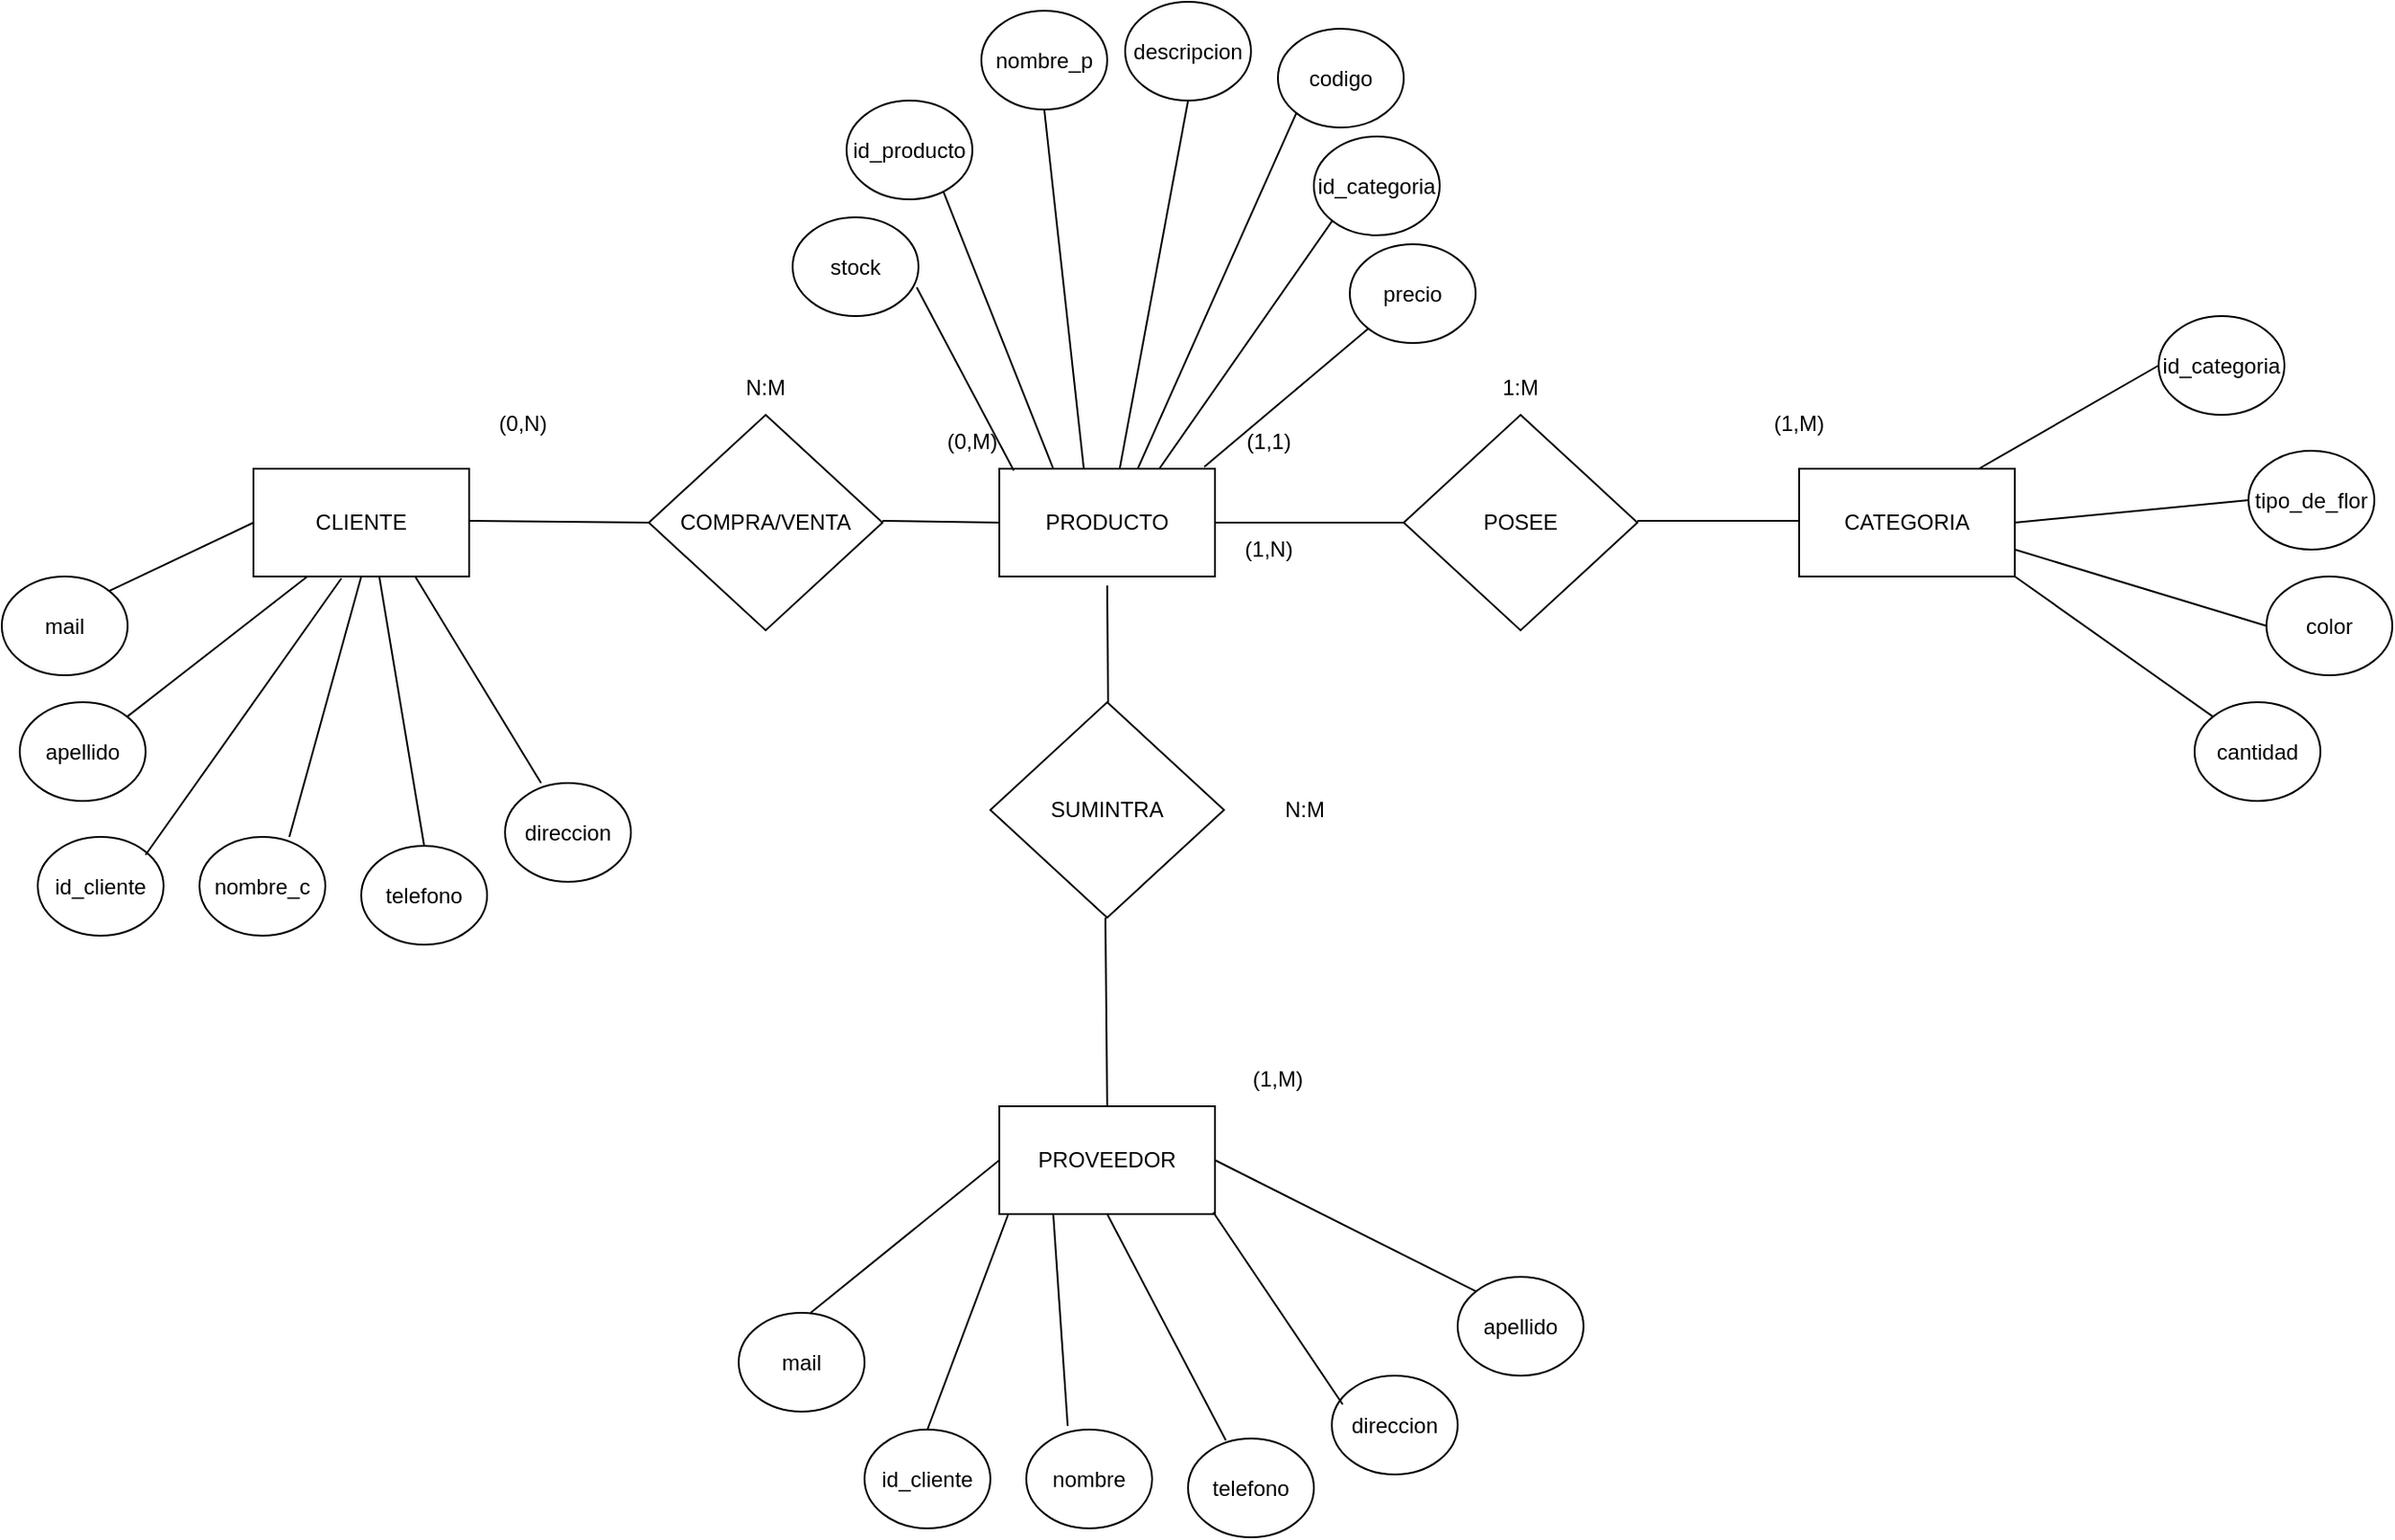 <mxfile version="24.7.17">
  <diagram id="R2lEEEUBdFMjLlhIrx00" name="Page-1">
    <mxGraphModel dx="2540" dy="507" grid="1" gridSize="10" guides="1" tooltips="1" connect="1" arrows="1" fold="1" page="1" pageScale="1" pageWidth="1600" pageHeight="900" math="0" shadow="0" extFonts="Permanent Marker^https://fonts.googleapis.com/css?family=Permanent+Marker">
      <root>
        <mxCell id="0" />
        <mxCell id="1" parent="0" />
        <mxCell id="2mzzfJ-oHKhtm6HfZq-x-1" value="CATEGORIA" style="rounded=0;whiteSpace=wrap;html=1;" parent="1" vertex="1">
          <mxGeometry x="980" y="305" width="120" height="60" as="geometry" />
        </mxCell>
        <mxCell id="2mzzfJ-oHKhtm6HfZq-x-2" value="PROVEEDOR" style="rounded=0;whiteSpace=wrap;html=1;" parent="1" vertex="1">
          <mxGeometry x="535" y="660" width="120" height="60" as="geometry" />
        </mxCell>
        <mxCell id="2mzzfJ-oHKhtm6HfZq-x-3" value="PRODUCTO" style="rounded=0;whiteSpace=wrap;html=1;" parent="1" vertex="1">
          <mxGeometry x="535" y="305" width="120" height="60" as="geometry" />
        </mxCell>
        <mxCell id="2mzzfJ-oHKhtm6HfZq-x-4" value="CLIENTE" style="rounded=0;whiteSpace=wrap;html=1;" parent="1" vertex="1">
          <mxGeometry x="120" y="305" width="120" height="60" as="geometry" />
        </mxCell>
        <mxCell id="2mzzfJ-oHKhtm6HfZq-x-6" value="COMPRA/VENTA" style="rhombus;whiteSpace=wrap;html=1;" parent="1" vertex="1">
          <mxGeometry x="340" y="275" width="130" height="120" as="geometry" />
        </mxCell>
        <mxCell id="2mzzfJ-oHKhtm6HfZq-x-7" value="SUMINTRA" style="rhombus;whiteSpace=wrap;html=1;" parent="1" vertex="1">
          <mxGeometry x="530" y="435" width="130" height="120" as="geometry" />
        </mxCell>
        <mxCell id="2mzzfJ-oHKhtm6HfZq-x-8" value="(0,M)" style="text;html=1;align=center;verticalAlign=middle;whiteSpace=wrap;rounded=0;" parent="1" vertex="1">
          <mxGeometry x="490" y="275" width="60" height="30" as="geometry" />
        </mxCell>
        <mxCell id="2mzzfJ-oHKhtm6HfZq-x-9" value="(0,N)&lt;span style=&quot;color: rgba(0, 0, 0, 0); font-family: monospace; font-size: 0px; text-align: start; text-wrap: nowrap;&quot;&gt;%3CmxGraphModel%3E%3Croot%3E%3CmxCell%20id%3D%220%22%2F%3E%3CmxCell%20id%3D%221%22%20parent%3D%220%22%2F%3E%3CmxCell%20id%3D%222%22%20value%3D%22(0%3AM)%22%20style%3D%22text%3Bhtml%3D1%3Balign%3Dcenter%3BverticalAlign%3Dmiddle%3BwhiteSpace%3Dwrap%3Brounded%3D0%3B%22%20vertex%3D%221%22%20parent%3D%221%22%3E%3CmxGeometry%20x%3D%22440%22%20y%3D%2230%22%20width%3D%2260%22%20height%3D%2230%22%20as%3D%22geometry%22%2F%3E%3C%2FmxCell%3E%3C%2Froot%3E%3C%2FmxGraphModel%3E&lt;/span&gt;&lt;span style=&quot;color: rgba(0, 0, 0, 0); font-family: monospace; font-size: 0px; text-align: start; text-wrap: nowrap;&quot;&gt;%3CmxGraphModel%3E%3Croot%3E%3CmxCell%20id%3D%220%22%2F%3E%3CmxCell%20id%3D%221%22%20parent%3D%220%22%2F%3E%3CmxCell%20id%3D%222%22%20value%3D%22(0%3AM)%22%20style%3D%22text%3Bhtml%3D1%3Balign%3Dcenter%3BverticalAlign%3Dmiddle%3BwhiteSpace%3Dwrap%3Brounded%3D0%3B%22%20vertex%3D%221%22%20parent%3D%221%22%3E%3CmxGeometry%20x%3D%22440%22%20y%3D%2230%22%20width%3D%2260%22%20height%3D%2230%22%20as%3D%22geometry%22%2F%3E%3C%2FmxCell%3E%3C%2Froot%3E%3C%2FmxGraphModel%3E&lt;/span&gt;" style="text;html=1;align=center;verticalAlign=middle;whiteSpace=wrap;rounded=0;" parent="1" vertex="1">
          <mxGeometry x="240" y="265" width="60" height="30" as="geometry" />
        </mxCell>
        <mxCell id="2mzzfJ-oHKhtm6HfZq-x-10" value="N:M" style="text;html=1;align=center;verticalAlign=middle;whiteSpace=wrap;rounded=0;" parent="1" vertex="1">
          <mxGeometry x="375" y="245" width="60" height="30" as="geometry" />
        </mxCell>
        <mxCell id="2mzzfJ-oHKhtm6HfZq-x-11" value="(1,M)" style="text;html=1;align=center;verticalAlign=middle;whiteSpace=wrap;rounded=0;" parent="1" vertex="1">
          <mxGeometry x="660" y="630" width="60" height="30" as="geometry" />
        </mxCell>
        <mxCell id="2mzzfJ-oHKhtm6HfZq-x-12" value="(1,N)" style="text;html=1;align=center;verticalAlign=middle;whiteSpace=wrap;rounded=0;" parent="1" vertex="1">
          <mxGeometry x="655" y="335" width="60" height="30" as="geometry" />
        </mxCell>
        <mxCell id="2mzzfJ-oHKhtm6HfZq-x-13" value="N:M" style="text;html=1;align=center;verticalAlign=middle;whiteSpace=wrap;rounded=0;" parent="1" vertex="1">
          <mxGeometry x="675" y="480" width="60" height="30" as="geometry" />
        </mxCell>
        <mxCell id="EavHr8gElBmVzz6gud4E-1" value="id_cliente" style="ellipse;whiteSpace=wrap;html=1;" vertex="1" parent="1">
          <mxGeometry y="510" width="70" height="55" as="geometry" />
        </mxCell>
        <mxCell id="EavHr8gElBmVzz6gud4E-2" value="nombre_c" style="ellipse;whiteSpace=wrap;html=1;" vertex="1" parent="1">
          <mxGeometry x="90" y="510" width="70" height="55" as="geometry" />
        </mxCell>
        <mxCell id="EavHr8gElBmVzz6gud4E-3" value="apellido" style="ellipse;whiteSpace=wrap;html=1;" vertex="1" parent="1">
          <mxGeometry x="-10" y="435" width="70" height="55" as="geometry" />
        </mxCell>
        <mxCell id="EavHr8gElBmVzz6gud4E-4" value="telefono&lt;span style=&quot;color: rgba(0, 0, 0, 0); font-family: monospace; font-size: 0px; text-align: start; text-wrap: nowrap;&quot;&gt;%3CmxGraphModel%3E%3Croot%3E%3CmxCell%20id%3D%220%22%2F%3E%3CmxCell%20id%3D%221%22%20parent%3D%220%22%2F%3E%3CmxCell%20id%3D%222%22%20value%3D%22apellido%22%20style%3D%22ellipse%3BwhiteSpace%3Dwrap%3Bhtml%3D1%3B%22%20vertex%3D%221%22%20parent%3D%221%22%3E%3CmxGeometry%20x%3D%22-70%22%20y%3D%22200%22%20width%3D%2270%22%20height%3D%2255%22%20as%3D%22geometry%22%2F%3E%3C%2FmxCell%3E%3C%2Froot%3E%3C%2FmxGraphModel%3E&lt;/span&gt;" style="ellipse;whiteSpace=wrap;html=1;" vertex="1" parent="1">
          <mxGeometry x="180" y="515" width="70" height="55" as="geometry" />
        </mxCell>
        <mxCell id="EavHr8gElBmVzz6gud4E-5" value="mail" style="ellipse;whiteSpace=wrap;html=1;" vertex="1" parent="1">
          <mxGeometry x="-20" y="365" width="70" height="55" as="geometry" />
        </mxCell>
        <mxCell id="EavHr8gElBmVzz6gud4E-6" value="direccion" style="ellipse;whiteSpace=wrap;html=1;" vertex="1" parent="1">
          <mxGeometry x="260" y="480" width="70" height="55" as="geometry" />
        </mxCell>
        <mxCell id="EavHr8gElBmVzz6gud4E-7" value="id_cliente" style="ellipse;whiteSpace=wrap;html=1;" vertex="1" parent="1">
          <mxGeometry x="460" y="840" width="70" height="55" as="geometry" />
        </mxCell>
        <mxCell id="EavHr8gElBmVzz6gud4E-8" value="nombre" style="ellipse;whiteSpace=wrap;html=1;" vertex="1" parent="1">
          <mxGeometry x="550" y="840" width="70" height="55" as="geometry" />
        </mxCell>
        <mxCell id="EavHr8gElBmVzz6gud4E-9" value="apellido" style="ellipse;whiteSpace=wrap;html=1;" vertex="1" parent="1">
          <mxGeometry x="790" y="755" width="70" height="55" as="geometry" />
        </mxCell>
        <mxCell id="EavHr8gElBmVzz6gud4E-10" value="telefono&lt;span style=&quot;color: rgba(0, 0, 0, 0); font-family: monospace; font-size: 0px; text-align: start; text-wrap: nowrap;&quot;&gt;%3CmxGraphModel%3E%3Croot%3E%3CmxCell%20id%3D%220%22%2F%3E%3CmxCell%20id%3D%221%22%20parent%3D%220%22%2F%3E%3CmxCell%20id%3D%222%22%20value%3D%22apellido%22%20style%3D%22ellipse%3BwhiteSpace%3Dwrap%3Bhtml%3D1%3B%22%20vertex%3D%221%22%20parent%3D%221%22%3E%3CmxGeometry%20x%3D%22-70%22%20y%3D%22200%22%20width%3D%2270%22%20height%3D%2255%22%20as%3D%22geometry%22%2F%3E%3C%2FmxCell%3E%3C%2Froot%3E%3C%2FmxGraphModel%3E&lt;/span&gt;" style="ellipse;whiteSpace=wrap;html=1;" vertex="1" parent="1">
          <mxGeometry x="640" y="845" width="70" height="55" as="geometry" />
        </mxCell>
        <mxCell id="EavHr8gElBmVzz6gud4E-11" value="mail" style="ellipse;whiteSpace=wrap;html=1;" vertex="1" parent="1">
          <mxGeometry x="390" y="775" width="70" height="55" as="geometry" />
        </mxCell>
        <mxCell id="EavHr8gElBmVzz6gud4E-12" value="direccion" style="ellipse;whiteSpace=wrap;html=1;" vertex="1" parent="1">
          <mxGeometry x="720" y="810" width="70" height="55" as="geometry" />
        </mxCell>
        <mxCell id="EavHr8gElBmVzz6gud4E-13" value="id_producto" style="ellipse;whiteSpace=wrap;html=1;" vertex="1" parent="1">
          <mxGeometry x="450" y="100" width="70" height="55" as="geometry" />
        </mxCell>
        <mxCell id="EavHr8gElBmVzz6gud4E-14" value="nombre_p" style="ellipse;whiteSpace=wrap;html=1;" vertex="1" parent="1">
          <mxGeometry x="525" y="50" width="70" height="55" as="geometry" />
        </mxCell>
        <mxCell id="EavHr8gElBmVzz6gud4E-15" value="descripcion" style="ellipse;whiteSpace=wrap;html=1;" vertex="1" parent="1">
          <mxGeometry x="605" y="45" width="70" height="55" as="geometry" />
        </mxCell>
        <mxCell id="EavHr8gElBmVzz6gud4E-16" value="codigo" style="ellipse;whiteSpace=wrap;html=1;" vertex="1" parent="1">
          <mxGeometry x="690" y="60" width="70" height="55" as="geometry" />
        </mxCell>
        <mxCell id="EavHr8gElBmVzz6gud4E-17" value="stock" style="ellipse;whiteSpace=wrap;html=1;" vertex="1" parent="1">
          <mxGeometry x="420" y="165" width="70" height="55" as="geometry" />
        </mxCell>
        <mxCell id="EavHr8gElBmVzz6gud4E-18" value="id_categoria" style="ellipse;whiteSpace=wrap;html=1;" vertex="1" parent="1">
          <mxGeometry x="710" y="120" width="70" height="55" as="geometry" />
        </mxCell>
        <mxCell id="EavHr8gElBmVzz6gud4E-19" value="precio" style="ellipse;whiteSpace=wrap;html=1;" vertex="1" parent="1">
          <mxGeometry x="730" y="180" width="70" height="55" as="geometry" />
        </mxCell>
        <mxCell id="EavHr8gElBmVzz6gud4E-20" value="POSEE" style="rhombus;whiteSpace=wrap;html=1;" vertex="1" parent="1">
          <mxGeometry x="760" y="275" width="130" height="120" as="geometry" />
        </mxCell>
        <mxCell id="EavHr8gElBmVzz6gud4E-22" value="(1,M)" style="text;html=1;align=center;verticalAlign=middle;whiteSpace=wrap;rounded=0;" vertex="1" parent="1">
          <mxGeometry x="950" y="265" width="60" height="30" as="geometry" />
        </mxCell>
        <mxCell id="EavHr8gElBmVzz6gud4E-23" value="(1,1)" style="text;html=1;align=center;verticalAlign=middle;whiteSpace=wrap;rounded=0;" vertex="1" parent="1">
          <mxGeometry x="655" y="275" width="60" height="30" as="geometry" />
        </mxCell>
        <mxCell id="EavHr8gElBmVzz6gud4E-24" value="1:M" style="text;html=1;align=center;verticalAlign=middle;whiteSpace=wrap;rounded=0;" vertex="1" parent="1">
          <mxGeometry x="795" y="245" width="60" height="30" as="geometry" />
        </mxCell>
        <mxCell id="EavHr8gElBmVzz6gud4E-25" value="id_categoria" style="ellipse;whiteSpace=wrap;html=1;" vertex="1" parent="1">
          <mxGeometry x="1180" y="220" width="70" height="55" as="geometry" />
        </mxCell>
        <mxCell id="EavHr8gElBmVzz6gud4E-26" value="tipo_de_flor" style="ellipse;whiteSpace=wrap;html=1;" vertex="1" parent="1">
          <mxGeometry x="1230" y="295" width="70" height="55" as="geometry" />
        </mxCell>
        <mxCell id="EavHr8gElBmVzz6gud4E-27" value="color" style="ellipse;whiteSpace=wrap;html=1;" vertex="1" parent="1">
          <mxGeometry x="1240" y="365" width="70" height="55" as="geometry" />
        </mxCell>
        <mxCell id="EavHr8gElBmVzz6gud4E-28" value="cantidad" style="ellipse;whiteSpace=wrap;html=1;" vertex="1" parent="1">
          <mxGeometry x="1200" y="435" width="70" height="55" as="geometry" />
        </mxCell>
        <mxCell id="EavHr8gElBmVzz6gud4E-29" value="" style="endArrow=none;html=1;rounded=0;exitX=0;exitY=0.5;exitDx=0;exitDy=0;" edge="1" parent="1" source="2mzzfJ-oHKhtm6HfZq-x-6">
          <mxGeometry width="50" height="50" relative="1" as="geometry">
            <mxPoint x="330" y="334" as="sourcePoint" />
            <mxPoint x="240" y="334" as="targetPoint" />
          </mxGeometry>
        </mxCell>
        <mxCell id="EavHr8gElBmVzz6gud4E-30" value="" style="endArrow=none;html=1;rounded=0;exitX=0;exitY=0.5;exitDx=0;exitDy=0;" edge="1" parent="1" source="2mzzfJ-oHKhtm6HfZq-x-3">
          <mxGeometry width="50" height="50" relative="1" as="geometry">
            <mxPoint x="530" y="334" as="sourcePoint" />
            <mxPoint x="470" y="334" as="targetPoint" />
          </mxGeometry>
        </mxCell>
        <mxCell id="EavHr8gElBmVzz6gud4E-31" value="" style="endArrow=none;html=1;rounded=0;exitX=0;exitY=0.5;exitDx=0;exitDy=0;entryX=0;entryY=0;entryDx=0;entryDy=0;" edge="1" parent="1" source="EavHr8gElBmVzz6gud4E-20" target="2mzzfJ-oHKhtm6HfZq-x-12">
          <mxGeometry width="50" height="50" relative="1" as="geometry">
            <mxPoint x="730" y="336" as="sourcePoint" />
            <mxPoint x="665" y="335" as="targetPoint" />
          </mxGeometry>
        </mxCell>
        <mxCell id="EavHr8gElBmVzz6gud4E-32" value="" style="endArrow=none;html=1;rounded=0;entryX=0;entryY=0;entryDx=0;entryDy=0;" edge="1" parent="1">
          <mxGeometry width="50" height="50" relative="1" as="geometry">
            <mxPoint x="980" y="334" as="sourcePoint" />
            <mxPoint x="890" y="334" as="targetPoint" />
          </mxGeometry>
        </mxCell>
        <mxCell id="EavHr8gElBmVzz6gud4E-33" value="" style="endArrow=none;html=1;rounded=0;exitX=0.5;exitY=0;exitDx=0;exitDy=0;" edge="1" parent="1" source="2mzzfJ-oHKhtm6HfZq-x-2">
          <mxGeometry width="50" height="50" relative="1" as="geometry">
            <mxPoint x="594" y="625" as="sourcePoint" />
            <mxPoint x="594" y="555" as="targetPoint" />
          </mxGeometry>
        </mxCell>
        <mxCell id="EavHr8gElBmVzz6gud4E-34" value="" style="endArrow=none;html=1;rounded=0;" edge="1" parent="1">
          <mxGeometry width="50" height="50" relative="1" as="geometry">
            <mxPoint x="595.5" y="435" as="sourcePoint" />
            <mxPoint x="595" y="370" as="targetPoint" />
          </mxGeometry>
        </mxCell>
        <mxCell id="EavHr8gElBmVzz6gud4E-35" value="" style="endArrow=none;html=1;rounded=0;entryX=0.25;entryY=1;entryDx=0;entryDy=0;exitX=1;exitY=0;exitDx=0;exitDy=0;" edge="1" parent="1" source="EavHr8gElBmVzz6gud4E-3" target="2mzzfJ-oHKhtm6HfZq-x-4">
          <mxGeometry width="50" height="50" relative="1" as="geometry">
            <mxPoint x="60" y="450" as="sourcePoint" />
            <mxPoint x="110" y="400" as="targetPoint" />
          </mxGeometry>
        </mxCell>
        <mxCell id="EavHr8gElBmVzz6gud4E-36" value="" style="endArrow=none;html=1;rounded=0;entryX=0.408;entryY=1.017;entryDx=0;entryDy=0;entryPerimeter=0;" edge="1" parent="1" target="2mzzfJ-oHKhtm6HfZq-x-4">
          <mxGeometry width="50" height="50" relative="1" as="geometry">
            <mxPoint x="60" y="520" as="sourcePoint" />
            <mxPoint x="110" y="470" as="targetPoint" />
          </mxGeometry>
        </mxCell>
        <mxCell id="EavHr8gElBmVzz6gud4E-37" value="" style="endArrow=none;html=1;rounded=0;entryX=0;entryY=0.5;entryDx=0;entryDy=0;exitX=1;exitY=0;exitDx=0;exitDy=0;" edge="1" parent="1" source="EavHr8gElBmVzz6gud4E-5" target="2mzzfJ-oHKhtm6HfZq-x-4">
          <mxGeometry width="50" height="50" relative="1" as="geometry">
            <mxPoint x="50" y="377.5" as="sourcePoint" />
            <mxPoint x="110" y="322.5" as="targetPoint" />
          </mxGeometry>
        </mxCell>
        <mxCell id="EavHr8gElBmVzz6gud4E-38" value="" style="endArrow=none;html=1;rounded=0;entryX=0.286;entryY=0;entryDx=0;entryDy=0;exitX=0.75;exitY=1;exitDx=0;exitDy=0;entryPerimeter=0;" edge="1" parent="1" source="2mzzfJ-oHKhtm6HfZq-x-4" target="EavHr8gElBmVzz6gud4E-6">
          <mxGeometry width="50" height="50" relative="1" as="geometry">
            <mxPoint x="210" y="435" as="sourcePoint" />
            <mxPoint x="280" y="392.5" as="targetPoint" />
          </mxGeometry>
        </mxCell>
        <mxCell id="EavHr8gElBmVzz6gud4E-39" value="" style="endArrow=none;html=1;rounded=0;exitX=0.75;exitY=1;exitDx=0;exitDy=0;entryX=0.5;entryY=0;entryDx=0;entryDy=0;" edge="1" parent="1" target="EavHr8gElBmVzz6gud4E-4">
          <mxGeometry width="50" height="50" relative="1" as="geometry">
            <mxPoint x="190" y="365" as="sourcePoint" />
            <mxPoint x="210" y="510" as="targetPoint" />
          </mxGeometry>
        </mxCell>
        <mxCell id="EavHr8gElBmVzz6gud4E-40" value="" style="endArrow=none;html=1;rounded=0;exitX=0.75;exitY=1;exitDx=0;exitDy=0;entryX=0.714;entryY=0;entryDx=0;entryDy=0;entryPerimeter=0;" edge="1" parent="1" target="EavHr8gElBmVzz6gud4E-2">
          <mxGeometry width="50" height="50" relative="1" as="geometry">
            <mxPoint x="180" y="365" as="sourcePoint" />
            <mxPoint x="200" y="510" as="targetPoint" />
          </mxGeometry>
        </mxCell>
        <mxCell id="EavHr8gElBmVzz6gud4E-41" value="" style="endArrow=none;html=1;rounded=0;exitX=0.95;exitY=-0.017;exitDx=0;exitDy=0;exitPerimeter=0;entryX=0;entryY=1;entryDx=0;entryDy=0;" edge="1" parent="1" source="2mzzfJ-oHKhtm6HfZq-x-3" target="EavHr8gElBmVzz6gud4E-19">
          <mxGeometry width="50" height="50" relative="1" as="geometry">
            <mxPoint x="690" y="260.49" as="sourcePoint" />
            <mxPoint x="750.61" y="234.514" as="targetPoint" />
          </mxGeometry>
        </mxCell>
        <mxCell id="EavHr8gElBmVzz6gud4E-42" value="" style="endArrow=none;html=1;rounded=0;exitX=0.95;exitY=-0.017;exitDx=0;exitDy=0;exitPerimeter=0;entryX=0;entryY=1;entryDx=0;entryDy=0;" edge="1" parent="1" target="EavHr8gElBmVzz6gud4E-18">
          <mxGeometry width="50" height="50" relative="1" as="geometry">
            <mxPoint x="624" y="305" as="sourcePoint" />
            <mxPoint x="715" y="228" as="targetPoint" />
          </mxGeometry>
        </mxCell>
        <mxCell id="EavHr8gElBmVzz6gud4E-43" value="" style="endArrow=none;html=1;rounded=0;exitX=0.95;exitY=-0.017;exitDx=0;exitDy=0;exitPerimeter=0;entryX=0;entryY=1;entryDx=0;entryDy=0;" edge="1" parent="1" target="EavHr8gElBmVzz6gud4E-16">
          <mxGeometry width="50" height="50" relative="1" as="geometry">
            <mxPoint x="612" y="305" as="sourcePoint" />
            <mxPoint x="708" y="167" as="targetPoint" />
          </mxGeometry>
        </mxCell>
        <mxCell id="EavHr8gElBmVzz6gud4E-44" value="" style="endArrow=none;html=1;rounded=0;entryX=0.5;entryY=1;entryDx=0;entryDy=0;exitX=0.558;exitY=0;exitDx=0;exitDy=0;exitPerimeter=0;" edge="1" parent="1" source="2mzzfJ-oHKhtm6HfZq-x-3" target="EavHr8gElBmVzz6gud4E-15">
          <mxGeometry width="50" height="50" relative="1" as="geometry">
            <mxPoint x="610" y="300" as="sourcePoint" />
            <mxPoint x="668" y="108.5" as="targetPoint" />
          </mxGeometry>
        </mxCell>
        <mxCell id="EavHr8gElBmVzz6gud4E-45" value="" style="endArrow=none;html=1;rounded=0;entryX=0.5;entryY=1;entryDx=0;entryDy=0;exitX=0.558;exitY=0;exitDx=0;exitDy=0;exitPerimeter=0;" edge="1" parent="1" target="EavHr8gElBmVzz6gud4E-14">
          <mxGeometry width="50" height="50" relative="1" as="geometry">
            <mxPoint x="582" y="305" as="sourcePoint" />
            <mxPoint x="620" y="100" as="targetPoint" />
          </mxGeometry>
        </mxCell>
        <mxCell id="EavHr8gElBmVzz6gud4E-46" value="" style="endArrow=none;html=1;rounded=0;entryX=0.771;entryY=0.927;entryDx=0;entryDy=0;exitX=0.25;exitY=0;exitDx=0;exitDy=0;entryPerimeter=0;" edge="1" parent="1" source="2mzzfJ-oHKhtm6HfZq-x-3" target="EavHr8gElBmVzz6gud4E-13">
          <mxGeometry width="50" height="50" relative="1" as="geometry">
            <mxPoint x="535" y="350" as="sourcePoint" />
            <mxPoint x="513" y="150" as="targetPoint" />
          </mxGeometry>
        </mxCell>
        <mxCell id="EavHr8gElBmVzz6gud4E-47" value="" style="endArrow=none;html=1;rounded=0;entryX=0.986;entryY=0.709;entryDx=0;entryDy=0;exitX=0.067;exitY=0.017;exitDx=0;exitDy=0;entryPerimeter=0;exitPerimeter=0;" edge="1" parent="1" source="2mzzfJ-oHKhtm6HfZq-x-3" target="EavHr8gElBmVzz6gud4E-17">
          <mxGeometry width="50" height="50" relative="1" as="geometry">
            <mxPoint x="551" y="350" as="sourcePoint" />
            <mxPoint x="490" y="196" as="targetPoint" />
          </mxGeometry>
        </mxCell>
        <mxCell id="EavHr8gElBmVzz6gud4E-48" value="" style="endArrow=none;html=1;rounded=0;entryX=0;entryY=0.5;entryDx=0;entryDy=0;" edge="1" parent="1" target="2mzzfJ-oHKhtm6HfZq-x-2">
          <mxGeometry width="50" height="50" relative="1" as="geometry">
            <mxPoint x="430" y="775" as="sourcePoint" />
            <mxPoint x="530" y="690" as="targetPoint" />
          </mxGeometry>
        </mxCell>
        <mxCell id="EavHr8gElBmVzz6gud4E-49" value="" style="endArrow=none;html=1;rounded=0;exitX=0.5;exitY=0;exitDx=0;exitDy=0;" edge="1" parent="1" source="EavHr8gElBmVzz6gud4E-7">
          <mxGeometry width="50" height="50" relative="1" as="geometry">
            <mxPoint x="440" y="785" as="sourcePoint" />
            <mxPoint x="540" y="720" as="targetPoint" />
          </mxGeometry>
        </mxCell>
        <mxCell id="EavHr8gElBmVzz6gud4E-50" value="" style="endArrow=none;html=1;rounded=0;exitX=0.329;exitY=-0.036;exitDx=0;exitDy=0;exitPerimeter=0;entryX=0.25;entryY=1;entryDx=0;entryDy=0;" edge="1" parent="1" source="EavHr8gElBmVzz6gud4E-8" target="2mzzfJ-oHKhtm6HfZq-x-2">
          <mxGeometry width="50" height="50" relative="1" as="geometry">
            <mxPoint x="505" y="850" as="sourcePoint" />
            <mxPoint x="550" y="730" as="targetPoint" />
          </mxGeometry>
        </mxCell>
        <mxCell id="EavHr8gElBmVzz6gud4E-51" value="" style="endArrow=none;html=1;rounded=0;exitX=0.3;exitY=0.018;exitDx=0;exitDy=0;exitPerimeter=0;entryX=0.5;entryY=1;entryDx=0;entryDy=0;" edge="1" parent="1" source="EavHr8gElBmVzz6gud4E-10" target="2mzzfJ-oHKhtm6HfZq-x-2">
          <mxGeometry width="50" height="50" relative="1" as="geometry">
            <mxPoint x="583" y="848" as="sourcePoint" />
            <mxPoint x="575" y="730" as="targetPoint" />
          </mxGeometry>
        </mxCell>
        <mxCell id="EavHr8gElBmVzz6gud4E-52" value="" style="endArrow=none;html=1;rounded=0;exitX=0.086;exitY=0.291;exitDx=0;exitDy=0;exitPerimeter=0;entryX=0.5;entryY=1;entryDx=0;entryDy=0;" edge="1" parent="1" source="EavHr8gElBmVzz6gud4E-12">
          <mxGeometry width="50" height="50" relative="1" as="geometry">
            <mxPoint x="720" y="845" as="sourcePoint" />
            <mxPoint x="654" y="719" as="targetPoint" />
          </mxGeometry>
        </mxCell>
        <mxCell id="EavHr8gElBmVzz6gud4E-53" value="" style="endArrow=none;html=1;rounded=0;exitX=0;exitY=0;exitDx=0;exitDy=0;entryX=0.5;entryY=1;entryDx=0;entryDy=0;" edge="1" parent="1" source="EavHr8gElBmVzz6gud4E-9">
          <mxGeometry width="50" height="50" relative="1" as="geometry">
            <mxPoint x="727" y="797" as="sourcePoint" />
            <mxPoint x="655" y="690" as="targetPoint" />
          </mxGeometry>
        </mxCell>
        <mxCell id="EavHr8gElBmVzz6gud4E-54" value="" style="endArrow=none;html=1;rounded=0;entryX=0;entryY=0.5;entryDx=0;entryDy=0;" edge="1" parent="1" target="EavHr8gElBmVzz6gud4E-25">
          <mxGeometry width="50" height="50" relative="1" as="geometry">
            <mxPoint x="1080" y="305" as="sourcePoint" />
            <mxPoint x="1130" y="255" as="targetPoint" />
          </mxGeometry>
        </mxCell>
        <mxCell id="EavHr8gElBmVzz6gud4E-55" value="" style="endArrow=none;html=1;rounded=0;entryX=0;entryY=0.5;entryDx=0;entryDy=0;" edge="1" parent="1" target="EavHr8gElBmVzz6gud4E-26">
          <mxGeometry width="50" height="50" relative="1" as="geometry">
            <mxPoint x="1100" y="335" as="sourcePoint" />
            <mxPoint x="1198" y="285" as="targetPoint" />
          </mxGeometry>
        </mxCell>
        <mxCell id="EavHr8gElBmVzz6gud4E-56" value="" style="endArrow=none;html=1;rounded=0;entryX=0;entryY=0.5;entryDx=0;entryDy=0;" edge="1" parent="1" target="EavHr8gElBmVzz6gud4E-27">
          <mxGeometry width="50" height="50" relative="1" as="geometry">
            <mxPoint x="1100" y="350" as="sourcePoint" />
            <mxPoint x="1230" y="338" as="targetPoint" />
          </mxGeometry>
        </mxCell>
        <mxCell id="EavHr8gElBmVzz6gud4E-57" value="" style="endArrow=none;html=1;rounded=0;entryX=0;entryY=0;entryDx=0;entryDy=0;" edge="1" parent="1" target="EavHr8gElBmVzz6gud4E-28">
          <mxGeometry width="50" height="50" relative="1" as="geometry">
            <mxPoint x="1100" y="365" as="sourcePoint" />
            <mxPoint x="1240" y="408" as="targetPoint" />
          </mxGeometry>
        </mxCell>
      </root>
    </mxGraphModel>
  </diagram>
</mxfile>

